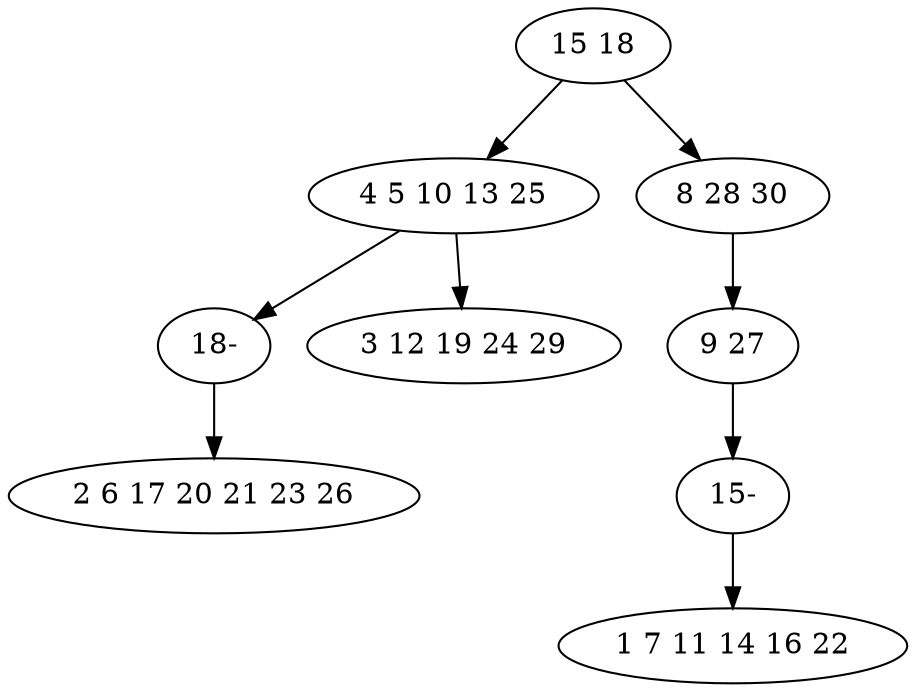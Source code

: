 digraph true_tree {
	"0" -> "1"
	"0" -> "2"
	"2" -> "3"
	"1" -> "8"
	"3" -> "7"
	"1" -> "6"
	"7" -> "5"
	"8" -> "4"
	"0" [label="15 18"];
	"1" [label="4 5 10 13 25"];
	"2" [label="8 28 30"];
	"3" [label="9 27"];
	"4" [label="2 6 17 20 21 23 26"];
	"5" [label="1 7 11 14 16 22"];
	"6" [label="3 12 19 24 29"];
	"7" [label="15-"];
	"8" [label="18-"];
}
